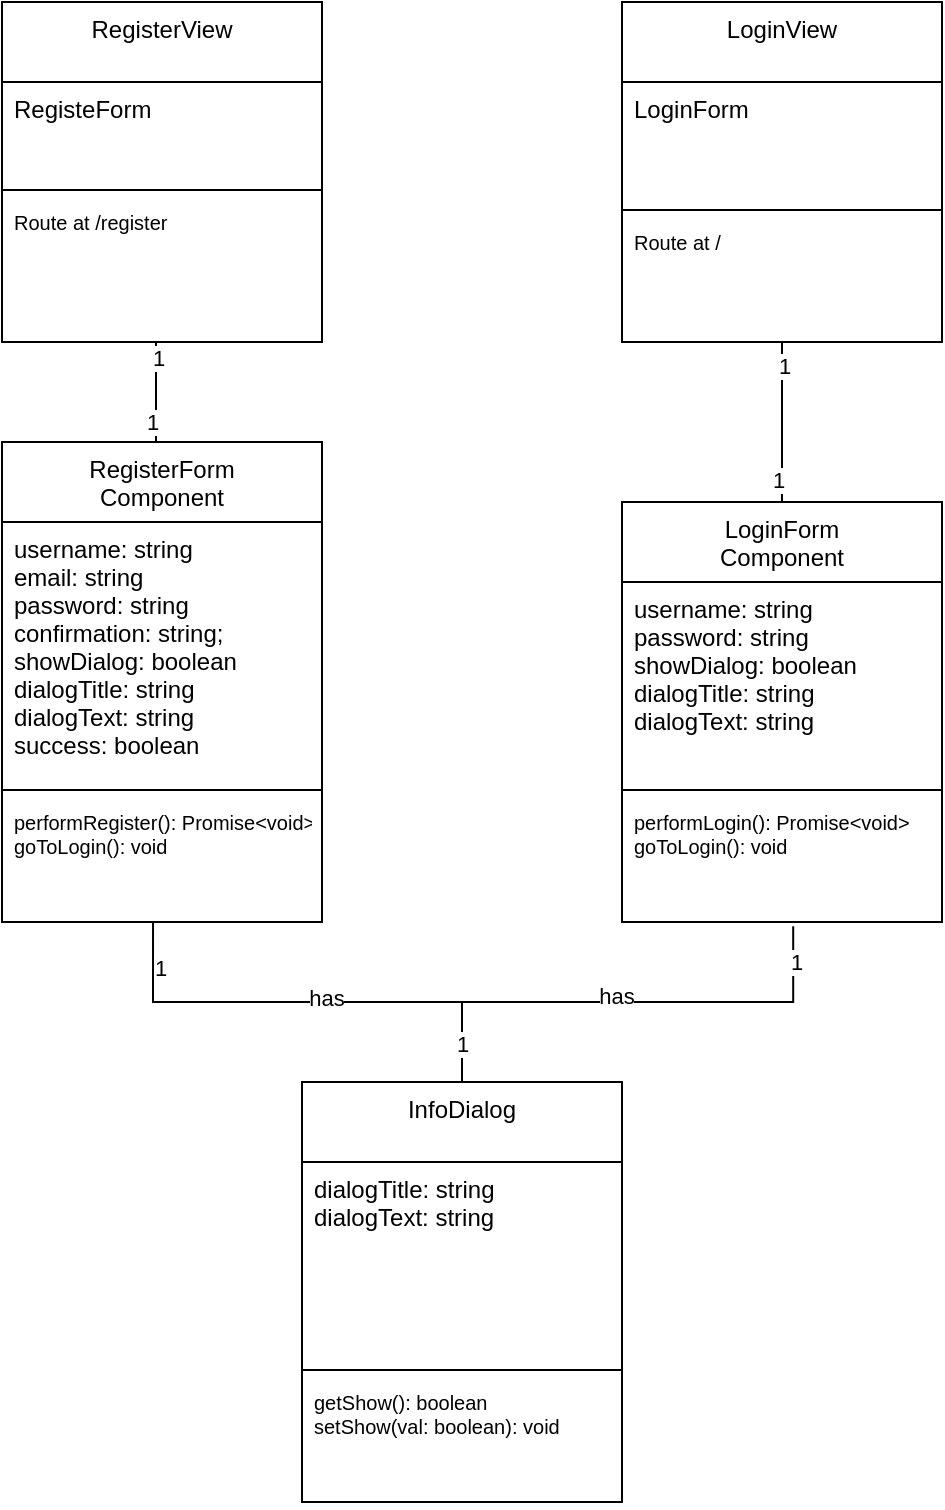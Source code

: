 <mxfile version="13.2.5" type="device"><diagram id="C5RBs43oDa-KdzZeNtuy" name="Page-1"><mxGraphModel dx="1128" dy="1819" grid="1" gridSize="10" guides="1" tooltips="1" connect="1" arrows="1" fold="1" page="1" pageScale="1" pageWidth="827" pageHeight="1169" math="0" shadow="0"><root><mxCell id="WIyWlLk6GJQsqaUBKTNV-0"/><mxCell id="WIyWlLk6GJQsqaUBKTNV-1" parent="WIyWlLk6GJQsqaUBKTNV-0"/><mxCell id="zkfFHV4jXpPFQw0GAbJ--0" value="RegisterForm&#10;Component" style="swimlane;fontStyle=0;align=center;verticalAlign=top;childLayout=stackLayout;horizontal=1;startSize=40;horizontalStack=0;resizeParent=1;resizeLast=0;collapsible=1;marginBottom=0;rounded=0;shadow=0;strokeWidth=1;" parent="WIyWlLk6GJQsqaUBKTNV-1" vertex="1"><mxGeometry x="80" y="130" width="160" height="240" as="geometry"><mxRectangle x="230" y="140" width="160" height="26" as="alternateBounds"/></mxGeometry></mxCell><mxCell id="zkfFHV4jXpPFQw0GAbJ--1" value="  username: string&#10;  email: string&#10;  password: string&#10;  confirmation: string;&#10;  showDialog: boolean&#10;  dialogTitle: string&#10;  dialogText: string&#10;  success: boolean&#10;" style="text;align=left;verticalAlign=top;spacingLeft=4;spacingRight=4;overflow=hidden;rotatable=0;points=[[0,0.5],[1,0.5]];portConstraint=eastwest;" parent="zkfFHV4jXpPFQw0GAbJ--0" vertex="1"><mxGeometry y="40" width="160" height="130" as="geometry"/></mxCell><mxCell id="zkfFHV4jXpPFQw0GAbJ--4" value="" style="line;html=1;strokeWidth=1;align=left;verticalAlign=middle;spacingTop=-1;spacingLeft=3;spacingRight=3;rotatable=0;labelPosition=right;points=[];portConstraint=eastwest;" parent="zkfFHV4jXpPFQw0GAbJ--0" vertex="1"><mxGeometry y="170" width="160" height="8" as="geometry"/></mxCell><mxCell id="zkfFHV4jXpPFQw0GAbJ--5" value="performRegister(): Promise&lt;void&gt;&#10;goToLogin(): void" style="text;align=left;verticalAlign=top;spacingLeft=4;spacingRight=4;overflow=hidden;rotatable=0;points=[[0,0.5],[1,0.5]];portConstraint=eastwest;fontSize=10;" parent="zkfFHV4jXpPFQw0GAbJ--0" vertex="1"><mxGeometry y="178" width="160" height="62" as="geometry"/></mxCell><mxCell id="Q4J_lizvfWhgKJymSreJ-10" style="edgeStyle=orthogonalEdgeStyle;rounded=0;orthogonalLoop=1;jettySize=auto;html=1;exitX=0.5;exitY=0;exitDx=0;exitDy=0;entryX=0.472;entryY=1.006;entryDx=0;entryDy=0;entryPerimeter=0;fontSize=11;endArrow=none;endFill=0;startArrow=none;startFill=0;" edge="1" parent="WIyWlLk6GJQsqaUBKTNV-1" source="Q4J_lizvfWhgKJymSreJ-6" target="zkfFHV4jXpPFQw0GAbJ--5"><mxGeometry relative="1" as="geometry"/></mxCell><mxCell id="Q4J_lizvfWhgKJymSreJ-13" value="1" style="edgeLabel;html=1;align=center;verticalAlign=middle;resizable=0;points=[];fontSize=11;" vertex="1" connectable="0" parent="Q4J_lizvfWhgKJymSreJ-10"><mxGeometry x="0.761" y="-3" relative="1" as="geometry"><mxPoint y="-6.21" as="offset"/></mxGeometry></mxCell><mxCell id="Q4J_lizvfWhgKJymSreJ-16" value="has" style="edgeLabel;html=1;align=center;verticalAlign=middle;resizable=0;points=[];fontSize=11;" vertex="1" connectable="0" parent="Q4J_lizvfWhgKJymSreJ-10"><mxGeometry x="-0.072" y="-2" relative="1" as="geometry"><mxPoint as="offset"/></mxGeometry></mxCell><mxCell id="Q4J_lizvfWhgKJymSreJ-11" style="edgeStyle=orthogonalEdgeStyle;rounded=0;orthogonalLoop=1;jettySize=auto;html=1;entryX=0.535;entryY=1.035;entryDx=0;entryDy=0;entryPerimeter=0;fontSize=11;endArrow=none;endFill=0;" edge="1" parent="WIyWlLk6GJQsqaUBKTNV-1" source="Q4J_lizvfWhgKJymSreJ-6" target="Q4J_lizvfWhgKJymSreJ-5"><mxGeometry relative="1" as="geometry"><Array as="points"><mxPoint x="310" y="410"/><mxPoint x="476" y="410"/></Array></mxGeometry></mxCell><mxCell id="Q4J_lizvfWhgKJymSreJ-14" value="1" style="edgeLabel;html=1;align=center;verticalAlign=middle;resizable=0;points=[];fontSize=11;" vertex="1" connectable="0" parent="Q4J_lizvfWhgKJymSreJ-11"><mxGeometry x="0.695" y="-1" relative="1" as="geometry"><mxPoint y="-19.38" as="offset"/></mxGeometry></mxCell><mxCell id="Q4J_lizvfWhgKJymSreJ-15" value="1" style="edgeLabel;html=1;align=center;verticalAlign=middle;resizable=0;points=[];fontSize=11;" vertex="1" connectable="0" parent="Q4J_lizvfWhgKJymSreJ-11"><mxGeometry x="-0.819" relative="1" as="geometry"><mxPoint y="2.76" as="offset"/></mxGeometry></mxCell><mxCell id="Q4J_lizvfWhgKJymSreJ-17" value="has" style="edgeLabel;html=1;align=center;verticalAlign=middle;resizable=0;points=[];fontSize=11;" vertex="1" connectable="0" parent="Q4J_lizvfWhgKJymSreJ-11"><mxGeometry x="-0.037" y="3" relative="1" as="geometry"><mxPoint as="offset"/></mxGeometry></mxCell><mxCell id="Q4J_lizvfWhgKJymSreJ-6" value="InfoDialog" style="swimlane;fontStyle=0;align=center;verticalAlign=top;childLayout=stackLayout;horizontal=1;startSize=40;horizontalStack=0;resizeParent=1;resizeLast=0;collapsible=1;marginBottom=0;rounded=0;shadow=0;strokeWidth=1;" vertex="1" parent="WIyWlLk6GJQsqaUBKTNV-1"><mxGeometry x="230" y="450" width="160" height="210" as="geometry"><mxRectangle x="230" y="140" width="160" height="26" as="alternateBounds"/></mxGeometry></mxCell><mxCell id="Q4J_lizvfWhgKJymSreJ-7" value="dialogTitle: string&#10;  dialogText: string&#10;&#10;" style="text;align=left;verticalAlign=top;spacingLeft=4;spacingRight=4;overflow=hidden;rotatable=0;points=[[0,0.5],[1,0.5]];portConstraint=eastwest;" vertex="1" parent="Q4J_lizvfWhgKJymSreJ-6"><mxGeometry y="40" width="160" height="100" as="geometry"/></mxCell><mxCell id="Q4J_lizvfWhgKJymSreJ-8" value="" style="line;html=1;strokeWidth=1;align=left;verticalAlign=middle;spacingTop=-1;spacingLeft=3;spacingRight=3;rotatable=0;labelPosition=right;points=[];portConstraint=eastwest;" vertex="1" parent="Q4J_lizvfWhgKJymSreJ-6"><mxGeometry y="140" width="160" height="8" as="geometry"/></mxCell><mxCell id="Q4J_lizvfWhgKJymSreJ-9" value="getShow(): boolean&#10;setShow(val: boolean): void" style="text;align=left;verticalAlign=top;spacingLeft=4;spacingRight=4;overflow=hidden;rotatable=0;points=[[0,0.5],[1,0.5]];portConstraint=eastwest;fontSize=10;" vertex="1" parent="Q4J_lizvfWhgKJymSreJ-6"><mxGeometry y="148" width="160" height="62" as="geometry"/></mxCell><mxCell id="Q4J_lizvfWhgKJymSreJ-23" style="edgeStyle=orthogonalEdgeStyle;rounded=0;orthogonalLoop=1;jettySize=auto;html=1;entryX=0.5;entryY=1;entryDx=0;entryDy=0;entryPerimeter=0;startArrow=none;startFill=0;endArrow=none;endFill=0;fontSize=11;" edge="1" parent="WIyWlLk6GJQsqaUBKTNV-1" source="Q4J_lizvfWhgKJymSreJ-2"><mxGeometry relative="1" as="geometry"><mxPoint x="470" y="80.0" as="targetPoint"/></mxGeometry></mxCell><mxCell id="Q4J_lizvfWhgKJymSreJ-24" value="1" style="edgeLabel;html=1;align=center;verticalAlign=middle;resizable=0;points=[];fontSize=11;" vertex="1" connectable="0" parent="Q4J_lizvfWhgKJymSreJ-23"><mxGeometry x="0.71" y="-1" relative="1" as="geometry"><mxPoint as="offset"/></mxGeometry></mxCell><mxCell id="Q4J_lizvfWhgKJymSreJ-25" value="1" style="edgeLabel;html=1;align=center;verticalAlign=middle;resizable=0;points=[];fontSize=11;" vertex="1" connectable="0" parent="Q4J_lizvfWhgKJymSreJ-23"><mxGeometry x="-0.721" y="2" relative="1" as="geometry"><mxPoint as="offset"/></mxGeometry></mxCell><mxCell id="Q4J_lizvfWhgKJymSreJ-2" value="LoginForm&#10;Component" style="swimlane;fontStyle=0;align=center;verticalAlign=top;childLayout=stackLayout;horizontal=1;startSize=40;horizontalStack=0;resizeParent=1;resizeLast=0;collapsible=1;marginBottom=0;rounded=0;shadow=0;strokeWidth=1;" vertex="1" parent="WIyWlLk6GJQsqaUBKTNV-1"><mxGeometry x="390" y="160" width="160" height="210" as="geometry"><mxRectangle x="230" y="140" width="160" height="26" as="alternateBounds"/></mxGeometry></mxCell><mxCell id="Q4J_lizvfWhgKJymSreJ-3" value="  username: string&#10;  password: string&#10;  showDialog: boolean&#10;  dialogTitle: string&#10;  dialogText: string&#10;&#10;" style="text;align=left;verticalAlign=top;spacingLeft=4;spacingRight=4;overflow=hidden;rotatable=0;points=[[0,0.5],[1,0.5]];portConstraint=eastwest;" vertex="1" parent="Q4J_lizvfWhgKJymSreJ-2"><mxGeometry y="40" width="160" height="100" as="geometry"/></mxCell><mxCell id="Q4J_lizvfWhgKJymSreJ-4" value="" style="line;html=1;strokeWidth=1;align=left;verticalAlign=middle;spacingTop=-1;spacingLeft=3;spacingRight=3;rotatable=0;labelPosition=right;points=[];portConstraint=eastwest;" vertex="1" parent="Q4J_lizvfWhgKJymSreJ-2"><mxGeometry y="140" width="160" height="8" as="geometry"/></mxCell><mxCell id="Q4J_lizvfWhgKJymSreJ-5" value="performLogin(): Promise&lt;void&gt;&#10;goToLogin(): void" style="text;align=left;verticalAlign=top;spacingLeft=4;spacingRight=4;overflow=hidden;rotatable=0;points=[[0,0.5],[1,0.5]];portConstraint=eastwest;fontSize=10;" vertex="1" parent="Q4J_lizvfWhgKJymSreJ-2"><mxGeometry y="148" width="160" height="62" as="geometry"/></mxCell><mxCell id="Q4J_lizvfWhgKJymSreJ-26" value="LoginView" style="swimlane;fontStyle=0;align=center;verticalAlign=top;childLayout=stackLayout;horizontal=1;startSize=40;horizontalStack=0;resizeParent=1;resizeLast=0;collapsible=1;marginBottom=0;rounded=0;shadow=0;strokeWidth=1;" vertex="1" parent="WIyWlLk6GJQsqaUBKTNV-1"><mxGeometry x="390" y="-90" width="160" height="170" as="geometry"><mxRectangle x="230" y="140" width="160" height="26" as="alternateBounds"/></mxGeometry></mxCell><mxCell id="Q4J_lizvfWhgKJymSreJ-27" value="LoginForm" style="text;align=left;verticalAlign=top;spacingLeft=4;spacingRight=4;overflow=hidden;rotatable=0;points=[[0,0.5],[1,0.5]];portConstraint=eastwest;" vertex="1" parent="Q4J_lizvfWhgKJymSreJ-26"><mxGeometry y="40" width="160" height="60" as="geometry"/></mxCell><mxCell id="Q4J_lizvfWhgKJymSreJ-28" value="" style="line;html=1;strokeWidth=1;align=left;verticalAlign=middle;spacingTop=-1;spacingLeft=3;spacingRight=3;rotatable=0;labelPosition=right;points=[];portConstraint=eastwest;" vertex="1" parent="Q4J_lizvfWhgKJymSreJ-26"><mxGeometry y="100" width="160" height="8" as="geometry"/></mxCell><mxCell id="Q4J_lizvfWhgKJymSreJ-29" value="Route at /" style="text;align=left;verticalAlign=top;spacingLeft=4;spacingRight=4;overflow=hidden;rotatable=0;points=[[0,0.5],[1,0.5]];portConstraint=eastwest;fontSize=10;" vertex="1" parent="Q4J_lizvfWhgKJymSreJ-26"><mxGeometry y="108" width="160" height="62" as="geometry"/></mxCell><mxCell id="Q4J_lizvfWhgKJymSreJ-30" value="RegisterView" style="swimlane;fontStyle=0;align=center;verticalAlign=top;childLayout=stackLayout;horizontal=1;startSize=40;horizontalStack=0;resizeParent=1;resizeLast=0;collapsible=1;marginBottom=0;rounded=0;shadow=0;strokeWidth=1;" vertex="1" parent="WIyWlLk6GJQsqaUBKTNV-1"><mxGeometry x="80" y="-90" width="160" height="170" as="geometry"><mxRectangle x="230" y="140" width="160" height="26" as="alternateBounds"/></mxGeometry></mxCell><mxCell id="Q4J_lizvfWhgKJymSreJ-31" value="RegisteForm" style="text;align=left;verticalAlign=top;spacingLeft=4;spacingRight=4;overflow=hidden;rotatable=0;points=[[0,0.5],[1,0.5]];portConstraint=eastwest;" vertex="1" parent="Q4J_lizvfWhgKJymSreJ-30"><mxGeometry y="40" width="160" height="50" as="geometry"/></mxCell><mxCell id="Q4J_lizvfWhgKJymSreJ-32" value="" style="line;html=1;strokeWidth=1;align=left;verticalAlign=middle;spacingTop=-1;spacingLeft=3;spacingRight=3;rotatable=0;labelPosition=right;points=[];portConstraint=eastwest;" vertex="1" parent="Q4J_lizvfWhgKJymSreJ-30"><mxGeometry y="90" width="160" height="8" as="geometry"/></mxCell><mxCell id="Q4J_lizvfWhgKJymSreJ-33" value="Route at /register" style="text;align=left;verticalAlign=top;spacingLeft=4;spacingRight=4;overflow=hidden;rotatable=0;points=[[0,0.5],[1,0.5]];portConstraint=eastwest;fontSize=10;" vertex="1" parent="Q4J_lizvfWhgKJymSreJ-30"><mxGeometry y="98" width="160" height="62" as="geometry"/></mxCell><mxCell id="Q4J_lizvfWhgKJymSreJ-34" style="edgeStyle=orthogonalEdgeStyle;rounded=0;orthogonalLoop=1;jettySize=auto;html=1;startArrow=none;startFill=0;endArrow=none;endFill=0;fontSize=11;exitX=0.5;exitY=0;exitDx=0;exitDy=0;" edge="1" parent="WIyWlLk6GJQsqaUBKTNV-1" source="zkfFHV4jXpPFQw0GAbJ--0"><mxGeometry relative="1" as="geometry"><mxPoint x="480" y="170.0" as="sourcePoint"/><mxPoint x="157" y="80" as="targetPoint"/><Array as="points"><mxPoint x="157" y="130"/></Array></mxGeometry></mxCell><mxCell id="Q4J_lizvfWhgKJymSreJ-35" value="1" style="edgeLabel;html=1;align=center;verticalAlign=middle;resizable=0;points=[];fontSize=11;" vertex="1" connectable="0" parent="Q4J_lizvfWhgKJymSreJ-34"><mxGeometry x="0.71" y="-1" relative="1" as="geometry"><mxPoint as="offset"/></mxGeometry></mxCell><mxCell id="Q4J_lizvfWhgKJymSreJ-36" value="1" style="edgeLabel;html=1;align=center;verticalAlign=middle;resizable=0;points=[];fontSize=11;" vertex="1" connectable="0" parent="Q4J_lizvfWhgKJymSreJ-34"><mxGeometry x="-0.721" y="2" relative="1" as="geometry"><mxPoint y="-5.97" as="offset"/></mxGeometry></mxCell></root></mxGraphModel></diagram></mxfile>